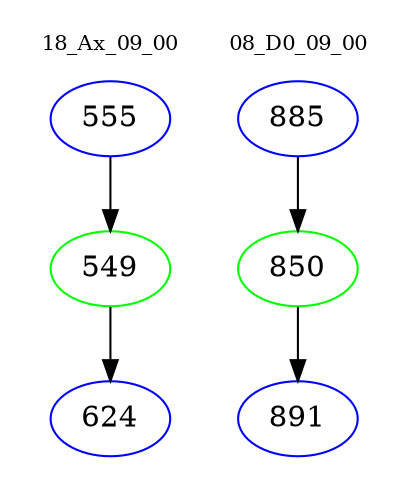 digraph{
subgraph cluster_0 {
color = white
label = "18_Ax_09_00";
fontsize=10;
T0_555 [label="555", color="blue"]
T0_555 -> T0_549 [color="black"]
T0_549 [label="549", color="green"]
T0_549 -> T0_624 [color="black"]
T0_624 [label="624", color="blue"]
}
subgraph cluster_1 {
color = white
label = "08_D0_09_00";
fontsize=10;
T1_885 [label="885", color="blue"]
T1_885 -> T1_850 [color="black"]
T1_850 [label="850", color="green"]
T1_850 -> T1_891 [color="black"]
T1_891 [label="891", color="blue"]
}
}
